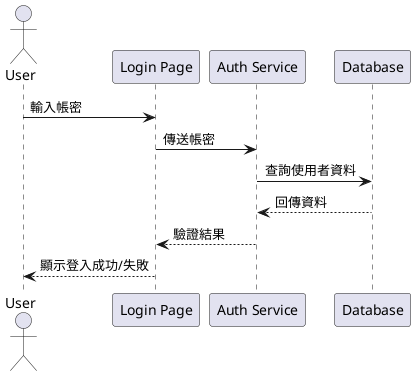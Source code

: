 @startuml example
actor User
participant "Login Page" as Page
participant "Auth Service" as Auth
participant "Database" as DB

User -> Page : 輸入帳密
Page -> Auth : 傳送帳密
Auth -> DB : 查詢使用者資料
DB --> Auth : 回傳資料
Auth --> Page : 驗證結果
Page --> User : 顯示登入成功/失敗
@enduml